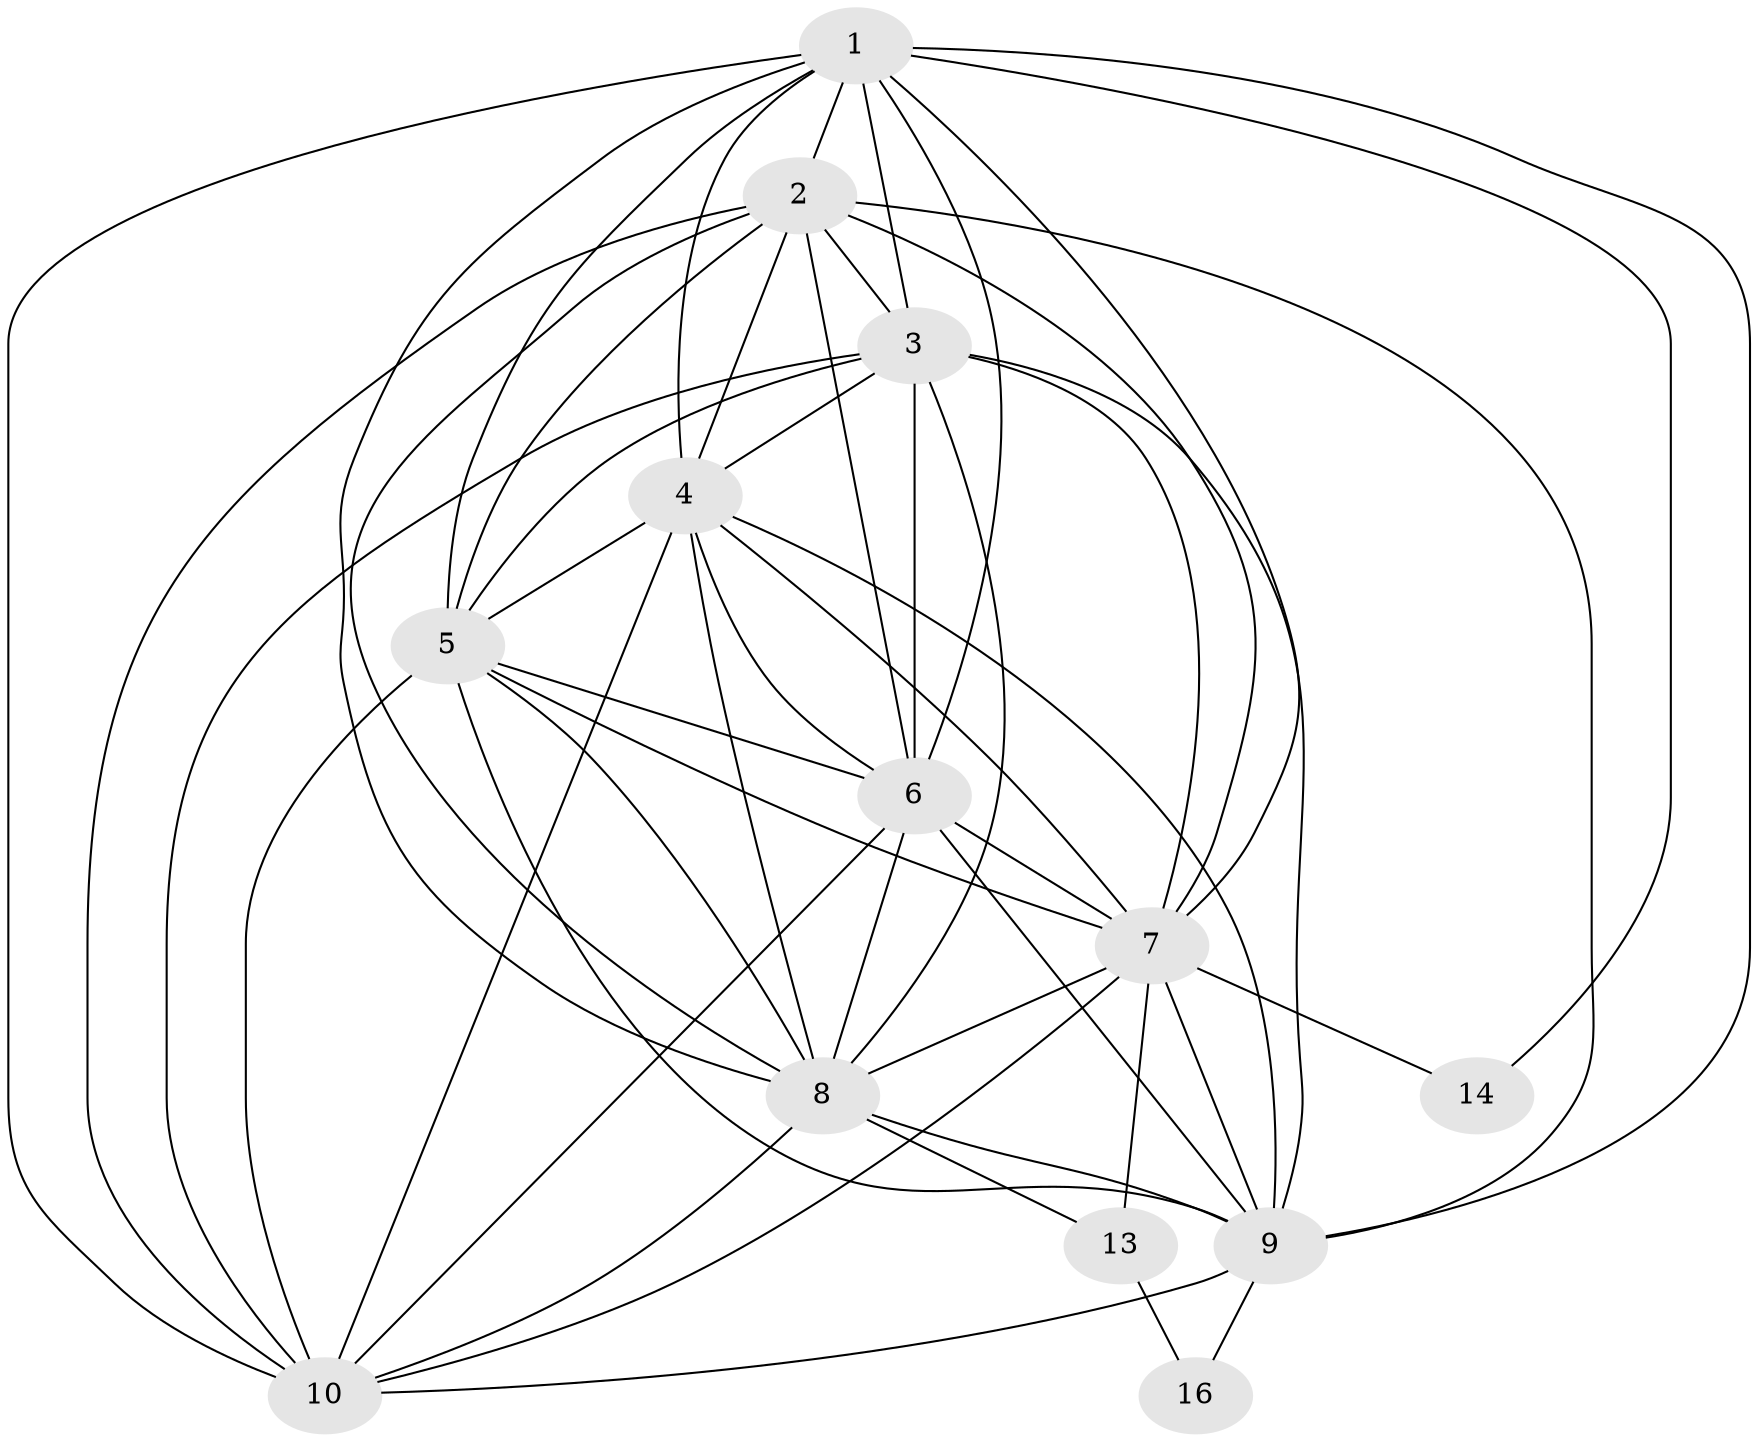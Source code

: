 // Generated by graph-tools (version 1.1) at 2025/46/02/15/25 05:46:28]
// undirected, 13 vertices, 51 edges
graph export_dot {
graph [start="1"]
  node [color=gray90,style=filled];
  1 [super="+12"];
  2 [super="+20"];
  3;
  4;
  5 [super="+19"];
  6 [super="+17+18"];
  7;
  8 [super="+11"];
  9 [super="+11+15+17+20"];
  10 [super="+12"];
  13;
  14 [super="+15"];
  16 [super="+19"];
  1 -- 2;
  1 -- 3;
  1 -- 4;
  1 -- 5;
  1 -- 6;
  1 -- 7;
  1 -- 8;
  1 -- 9;
  1 -- 10;
  1 -- 14;
  2 -- 3;
  2 -- 4;
  2 -- 5;
  2 -- 6;
  2 -- 7;
  2 -- 8;
  2 -- 9;
  2 -- 10;
  3 -- 4;
  3 -- 5;
  3 -- 6;
  3 -- 7;
  3 -- 8;
  3 -- 9;
  3 -- 10;
  4 -- 5;
  4 -- 6;
  4 -- 7;
  4 -- 8;
  4 -- 9;
  4 -- 10;
  5 -- 6;
  5 -- 7;
  5 -- 8;
  5 -- 9;
  5 -- 10;
  6 -- 7;
  6 -- 8;
  6 -- 9;
  6 -- 10;
  7 -- 8;
  7 -- 9;
  7 -- 10;
  7 -- 13;
  7 -- 14;
  8 -- 9;
  8 -- 10;
  8 -- 13;
  9 -- 10;
  9 -- 16;
  13 -- 16;
}
